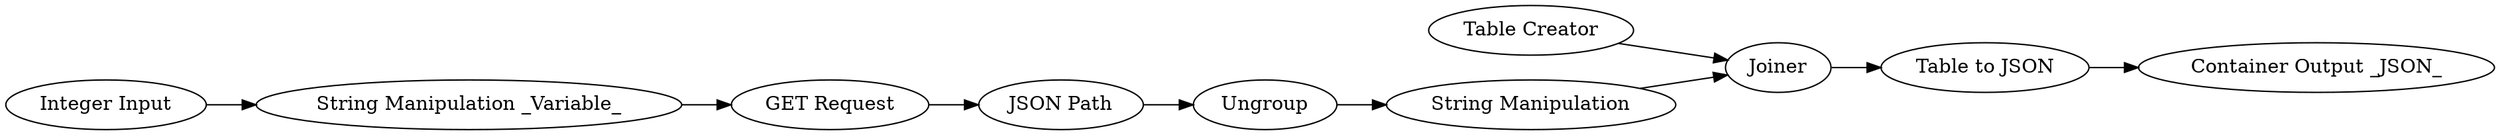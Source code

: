 digraph {
	10 -> 1
	11 -> 10
	3 -> 4
	8 -> 7
	5 -> 6
	1 -> 2
	2 -> 3
	4 -> 6
	6 -> 8
	5 [label="Table Creator"]
	1 [label="GET Request"]
	7 [label="Container Output _JSON_"]
	11 [label="Integer Input"]
	4 [label="String Manipulation"]
	6 [label=Joiner]
	8 [label="Table to JSON"]
	3 [label=Ungroup]
	2 [label="JSON Path"]
	10 [label="String Manipulation _Variable_"]
	rankdir=LR
}
